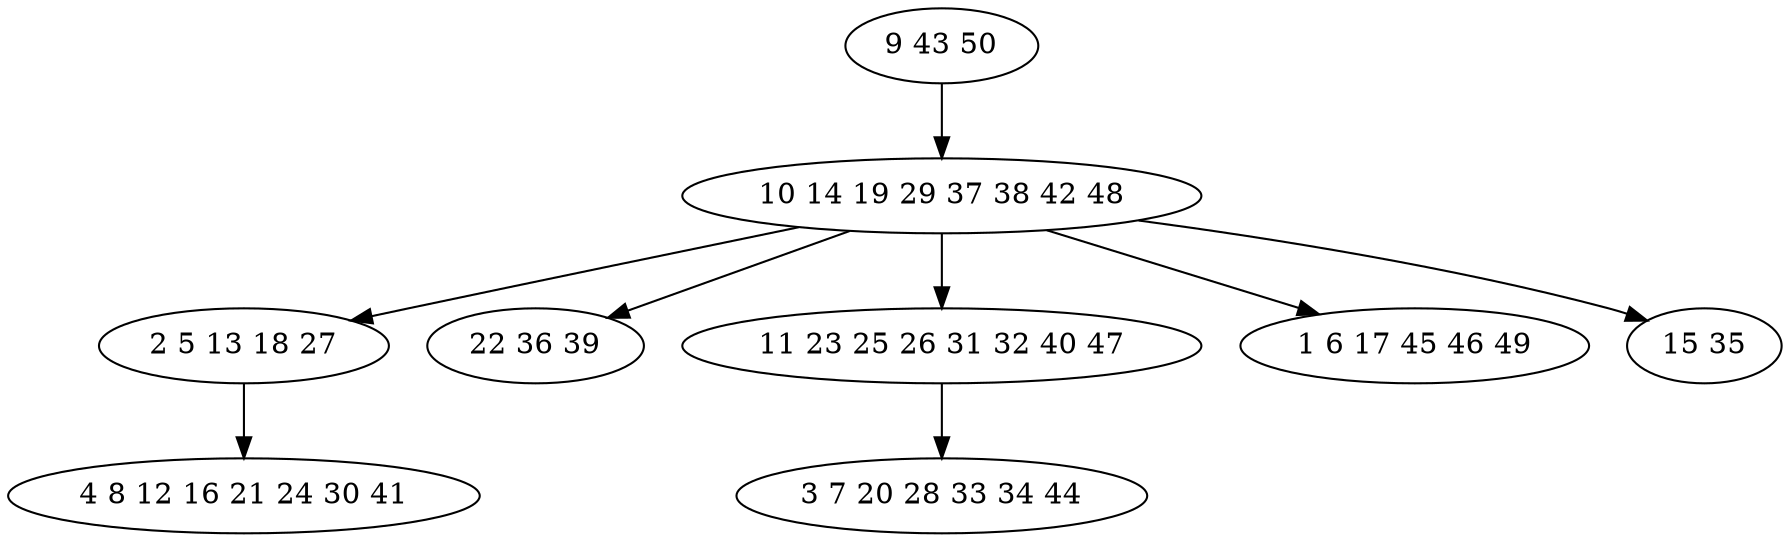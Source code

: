 digraph true_tree {
	"0" -> "1"
	"1" -> "2"
	"2" -> "3"
	"1" -> "4"
	"1" -> "5"
	"1" -> "6"
	"1" -> "7"
	"5" -> "8"
	"0" [label="9 43 50"];
	"1" [label="10 14 19 29 37 38 42 48"];
	"2" [label="2 5 13 18 27"];
	"3" [label="4 8 12 16 21 24 30 41"];
	"4" [label="22 36 39"];
	"5" [label="11 23 25 26 31 32 40 47"];
	"6" [label="1 6 17 45 46 49"];
	"7" [label="15 35"];
	"8" [label="3 7 20 28 33 34 44"];
}

